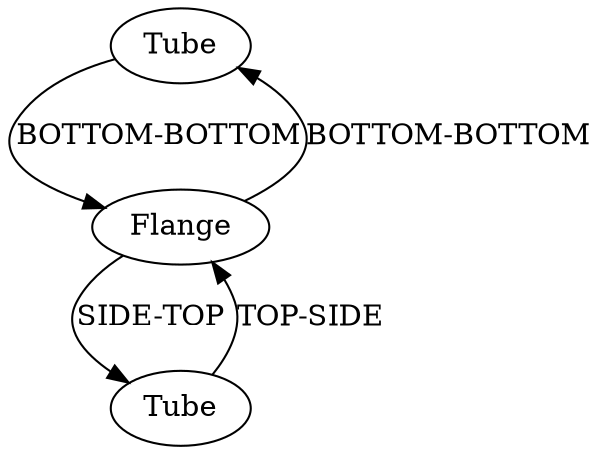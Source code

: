 /* Created by igraph 0.10.2 */
digraph {
  0 [
    instance=Tube_instance_6
    label=Tube
  ];
  1 [
    instance=Tube_instance_8
    label=Tube
  ];
  2 [
    instance=Flange_instance_4
    label=Flange
  ];

  0 -> 2 [
    label="BOTTOM-BOTTOM"
  ];
  1 -> 2 [
    label="TOP-SIDE"
  ];
  2 -> 0 [
    label="BOTTOM-BOTTOM"
  ];
  2 -> 1 [
    label="SIDE-TOP"
  ];
}
